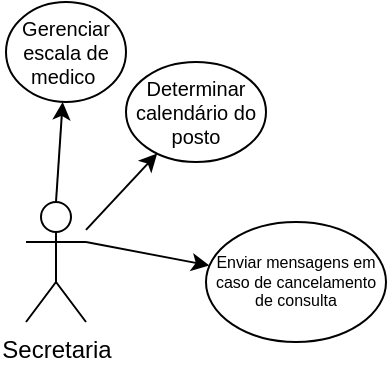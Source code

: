 <mxfile version="22.0.8" type="device">
  <diagram name="Página-1" id="k_QbR-uhkWDKNrE3jTYx">
    <mxGraphModel dx="637" dy="343" grid="1" gridSize="10" guides="1" tooltips="1" connect="1" arrows="1" fold="1" page="1" pageScale="1" pageWidth="827" pageHeight="1169" math="0" shadow="0">
      <root>
        <mxCell id="0" />
        <mxCell id="1" parent="0" />
        <mxCell id="xgMMrwPW11WeEFZfEMvX-1" value="Secretaria" style="shape=umlActor;verticalLabelPosition=bottom;verticalAlign=top;html=1;outlineConnect=0;" parent="1" vertex="1">
          <mxGeometry x="120" y="220" width="30" height="60" as="geometry" />
        </mxCell>
        <mxCell id="ubBoosUTupuhhF7_ldrP-2" value="" style="endArrow=classic;html=1;rounded=0;exitX=0.5;exitY=0;exitDx=0;exitDy=0;exitPerimeter=0;" edge="1" parent="1" source="xgMMrwPW11WeEFZfEMvX-1" target="ubBoosUTupuhhF7_ldrP-3">
          <mxGeometry width="50" height="50" relative="1" as="geometry">
            <mxPoint x="220" y="230" as="sourcePoint" />
            <mxPoint x="140" y="160" as="targetPoint" />
          </mxGeometry>
        </mxCell>
        <mxCell id="ubBoosUTupuhhF7_ldrP-3" value="Gerenciar escala de medico&amp;nbsp;" style="ellipse;whiteSpace=wrap;html=1;fontSize=10;" vertex="1" parent="1">
          <mxGeometry x="110" y="120" width="60" height="50" as="geometry" />
        </mxCell>
        <mxCell id="ubBoosUTupuhhF7_ldrP-4" value="" style="endArrow=classic;html=1;rounded=0;" edge="1" parent="1" source="xgMMrwPW11WeEFZfEMvX-1" target="ubBoosUTupuhhF7_ldrP-5">
          <mxGeometry width="50" height="50" relative="1" as="geometry">
            <mxPoint x="220" y="230" as="sourcePoint" />
            <mxPoint x="200" y="200" as="targetPoint" />
          </mxGeometry>
        </mxCell>
        <mxCell id="ubBoosUTupuhhF7_ldrP-5" value="Determinar calendário do posto" style="ellipse;whiteSpace=wrap;html=1;fontSize=10;" vertex="1" parent="1">
          <mxGeometry x="170" y="150" width="70" height="50" as="geometry" />
        </mxCell>
        <mxCell id="ubBoosUTupuhhF7_ldrP-7" value="" style="endArrow=classic;html=1;rounded=0;exitX=1;exitY=0.333;exitDx=0;exitDy=0;exitPerimeter=0;" edge="1" parent="1" source="xgMMrwPW11WeEFZfEMvX-1" target="ubBoosUTupuhhF7_ldrP-8">
          <mxGeometry width="50" height="50" relative="1" as="geometry">
            <mxPoint x="220" y="230" as="sourcePoint" />
            <mxPoint x="220" y="220" as="targetPoint" />
          </mxGeometry>
        </mxCell>
        <mxCell id="ubBoosUTupuhhF7_ldrP-8" value="Enviar mensagens em caso de cancelamento de consulta" style="ellipse;whiteSpace=wrap;html=1;fontSize=8;" vertex="1" parent="1">
          <mxGeometry x="210" y="230" width="90" height="60" as="geometry" />
        </mxCell>
      </root>
    </mxGraphModel>
  </diagram>
</mxfile>
